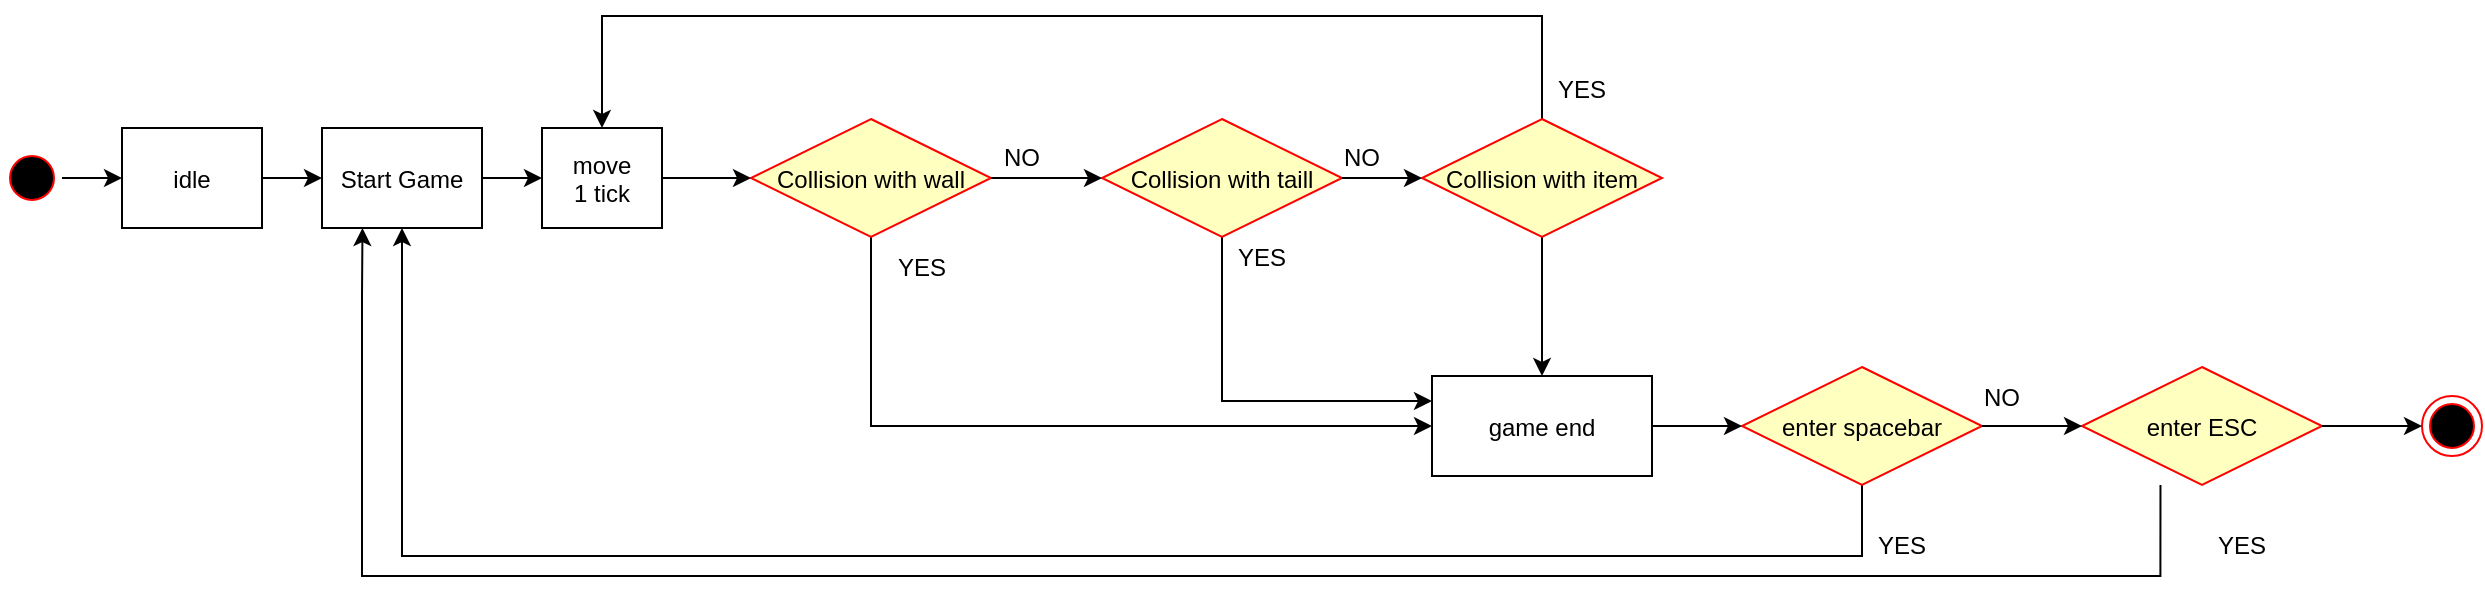<mxfile version="22.1.7" type="device">
  <diagram name="Page-1" id="e7e014a7-5840-1c2e-5031-d8a46d1fe8dd">
    <mxGraphModel dx="1073" dy="559" grid="1" gridSize="10" guides="1" tooltips="1" connect="1" arrows="1" fold="1" page="1" pageScale="1" pageWidth="1169" pageHeight="826" background="none" math="0" shadow="0">
      <root>
        <mxCell id="0" />
        <mxCell id="1" parent="0" />
        <mxCell id="cDPz08m6wm6m38Eu_1ed-78" value="" style="group" vertex="1" connectable="0" parent="1">
          <mxGeometry x="180" y="790" width="1240" height="280" as="geometry" />
        </mxCell>
        <mxCell id="cDPz08m6wm6m38Eu_1ed-42" value="" style="ellipse;shape=startState;fillColor=#000000;strokeColor=#ff0000;" vertex="1" parent="cDPz08m6wm6m38Eu_1ed-78">
          <mxGeometry y="66" width="30" height="30" as="geometry" />
        </mxCell>
        <mxCell id="cDPz08m6wm6m38Eu_1ed-43" value="idle" style="" vertex="1" parent="cDPz08m6wm6m38Eu_1ed-78">
          <mxGeometry x="60" y="56" width="70" height="50" as="geometry" />
        </mxCell>
        <mxCell id="cDPz08m6wm6m38Eu_1ed-44" style="edgeStyle=orthogonalEdgeStyle;rounded=0;orthogonalLoop=1;jettySize=auto;html=1;entryX=0;entryY=0.5;entryDx=0;entryDy=0;" edge="1" parent="cDPz08m6wm6m38Eu_1ed-78" source="cDPz08m6wm6m38Eu_1ed-42" target="cDPz08m6wm6m38Eu_1ed-43">
          <mxGeometry relative="1" as="geometry" />
        </mxCell>
        <mxCell id="cDPz08m6wm6m38Eu_1ed-45" value="Start Game" style="" vertex="1" parent="cDPz08m6wm6m38Eu_1ed-78">
          <mxGeometry x="160" y="56" width="80" height="50" as="geometry" />
        </mxCell>
        <mxCell id="cDPz08m6wm6m38Eu_1ed-47" style="edgeStyle=orthogonalEdgeStyle;rounded=0;orthogonalLoop=1;jettySize=auto;html=1;entryX=0;entryY=0.5;entryDx=0;entryDy=0;" edge="1" parent="cDPz08m6wm6m38Eu_1ed-78" source="cDPz08m6wm6m38Eu_1ed-43" target="cDPz08m6wm6m38Eu_1ed-45">
          <mxGeometry relative="1" as="geometry" />
        </mxCell>
        <mxCell id="cDPz08m6wm6m38Eu_1ed-46" value="game end" style="" vertex="1" parent="cDPz08m6wm6m38Eu_1ed-78">
          <mxGeometry x="715" y="180" width="110" height="50" as="geometry" />
        </mxCell>
        <mxCell id="cDPz08m6wm6m38Eu_1ed-57" style="edgeStyle=orthogonalEdgeStyle;rounded=0;orthogonalLoop=1;jettySize=auto;html=1;entryX=0;entryY=0.5;entryDx=0;entryDy=0;" edge="1" parent="cDPz08m6wm6m38Eu_1ed-78" source="cDPz08m6wm6m38Eu_1ed-48" target="cDPz08m6wm6m38Eu_1ed-46">
          <mxGeometry relative="1" as="geometry">
            <Array as="points">
              <mxPoint x="435" y="205" />
            </Array>
          </mxGeometry>
        </mxCell>
        <mxCell id="cDPz08m6wm6m38Eu_1ed-48" value="Collision with wall" style="rhombus;fillColor=#ffffc0;strokeColor=#ff0000;" vertex="1" parent="cDPz08m6wm6m38Eu_1ed-78">
          <mxGeometry x="374.5" y="51.5" width="120" height="59" as="geometry" />
        </mxCell>
        <mxCell id="cDPz08m6wm6m38Eu_1ed-58" style="edgeStyle=orthogonalEdgeStyle;rounded=0;orthogonalLoop=1;jettySize=auto;html=1;entryX=0;entryY=0.25;entryDx=0;entryDy=0;" edge="1" parent="cDPz08m6wm6m38Eu_1ed-78" source="cDPz08m6wm6m38Eu_1ed-50" target="cDPz08m6wm6m38Eu_1ed-46">
          <mxGeometry relative="1" as="geometry">
            <Array as="points">
              <mxPoint x="610" y="192" />
            </Array>
          </mxGeometry>
        </mxCell>
        <mxCell id="cDPz08m6wm6m38Eu_1ed-50" value="Collision with taill" style="rhombus;fillColor=#ffffc0;strokeColor=#ff0000;" vertex="1" parent="cDPz08m6wm6m38Eu_1ed-78">
          <mxGeometry x="550" y="51.5" width="120" height="59" as="geometry" />
        </mxCell>
        <mxCell id="cDPz08m6wm6m38Eu_1ed-54" style="edgeStyle=orthogonalEdgeStyle;rounded=0;orthogonalLoop=1;jettySize=auto;html=1;entryX=0;entryY=0.5;entryDx=0;entryDy=0;" edge="1" parent="cDPz08m6wm6m38Eu_1ed-78" source="cDPz08m6wm6m38Eu_1ed-48" target="cDPz08m6wm6m38Eu_1ed-50">
          <mxGeometry relative="1" as="geometry" />
        </mxCell>
        <mxCell id="cDPz08m6wm6m38Eu_1ed-53" style="edgeStyle=orthogonalEdgeStyle;rounded=0;orthogonalLoop=1;jettySize=auto;html=1;entryX=0;entryY=0.5;entryDx=0;entryDy=0;" edge="1" parent="cDPz08m6wm6m38Eu_1ed-78" source="cDPz08m6wm6m38Eu_1ed-51" target="cDPz08m6wm6m38Eu_1ed-48">
          <mxGeometry relative="1" as="geometry" />
        </mxCell>
        <mxCell id="cDPz08m6wm6m38Eu_1ed-51" value="move&#xa;1 tick" style="" vertex="1" parent="cDPz08m6wm6m38Eu_1ed-78">
          <mxGeometry x="270" y="56" width="60" height="50" as="geometry" />
        </mxCell>
        <mxCell id="cDPz08m6wm6m38Eu_1ed-52" style="edgeStyle=orthogonalEdgeStyle;rounded=0;orthogonalLoop=1;jettySize=auto;html=1;entryX=0;entryY=0.5;entryDx=0;entryDy=0;" edge="1" parent="cDPz08m6wm6m38Eu_1ed-78" source="cDPz08m6wm6m38Eu_1ed-45" target="cDPz08m6wm6m38Eu_1ed-51">
          <mxGeometry relative="1" as="geometry" />
        </mxCell>
        <mxCell id="cDPz08m6wm6m38Eu_1ed-59" style="edgeStyle=orthogonalEdgeStyle;rounded=0;orthogonalLoop=1;jettySize=auto;html=1;entryX=0.5;entryY=0;entryDx=0;entryDy=0;" edge="1" parent="cDPz08m6wm6m38Eu_1ed-78" source="cDPz08m6wm6m38Eu_1ed-55" target="cDPz08m6wm6m38Eu_1ed-46">
          <mxGeometry relative="1" as="geometry" />
        </mxCell>
        <mxCell id="cDPz08m6wm6m38Eu_1ed-60" style="edgeStyle=orthogonalEdgeStyle;rounded=0;orthogonalLoop=1;jettySize=auto;html=1;entryX=0.5;entryY=0;entryDx=0;entryDy=0;" edge="1" parent="cDPz08m6wm6m38Eu_1ed-78" source="cDPz08m6wm6m38Eu_1ed-55" target="cDPz08m6wm6m38Eu_1ed-51">
          <mxGeometry relative="1" as="geometry">
            <Array as="points">
              <mxPoint x="770" />
              <mxPoint x="300" />
            </Array>
          </mxGeometry>
        </mxCell>
        <mxCell id="cDPz08m6wm6m38Eu_1ed-55" value="Collision with item" style="rhombus;fillColor=#ffffc0;strokeColor=#ff0000;" vertex="1" parent="cDPz08m6wm6m38Eu_1ed-78">
          <mxGeometry x="710" y="51.5" width="120" height="59" as="geometry" />
        </mxCell>
        <mxCell id="cDPz08m6wm6m38Eu_1ed-56" style="edgeStyle=orthogonalEdgeStyle;rounded=0;orthogonalLoop=1;jettySize=auto;html=1;entryX=0;entryY=0.5;entryDx=0;entryDy=0;" edge="1" parent="cDPz08m6wm6m38Eu_1ed-78" source="cDPz08m6wm6m38Eu_1ed-50" target="cDPz08m6wm6m38Eu_1ed-55">
          <mxGeometry relative="1" as="geometry" />
        </mxCell>
        <mxCell id="cDPz08m6wm6m38Eu_1ed-61" value="YES" style="text;html=1;strokeColor=none;fillColor=none;align=center;verticalAlign=middle;whiteSpace=wrap;rounded=0;" vertex="1" parent="cDPz08m6wm6m38Eu_1ed-78">
          <mxGeometry x="430" y="110.5" width="60" height="30" as="geometry" />
        </mxCell>
        <mxCell id="cDPz08m6wm6m38Eu_1ed-62" value="YES" style="text;html=1;strokeColor=none;fillColor=none;align=center;verticalAlign=middle;whiteSpace=wrap;rounded=0;" vertex="1" parent="cDPz08m6wm6m38Eu_1ed-78">
          <mxGeometry x="600" y="106" width="60" height="30" as="geometry" />
        </mxCell>
        <mxCell id="cDPz08m6wm6m38Eu_1ed-63" value="YES" style="text;html=1;strokeColor=none;fillColor=none;align=center;verticalAlign=middle;whiteSpace=wrap;rounded=0;" vertex="1" parent="cDPz08m6wm6m38Eu_1ed-78">
          <mxGeometry x="760" y="21.5" width="60" height="30" as="geometry" />
        </mxCell>
        <mxCell id="cDPz08m6wm6m38Eu_1ed-64" value="NO" style="text;html=1;strokeColor=none;fillColor=none;align=center;verticalAlign=middle;whiteSpace=wrap;rounded=0;" vertex="1" parent="cDPz08m6wm6m38Eu_1ed-78">
          <mxGeometry x="970" y="175.5" width="60" height="30" as="geometry" />
        </mxCell>
        <mxCell id="cDPz08m6wm6m38Eu_1ed-65" value="NO" style="text;html=1;strokeColor=none;fillColor=none;align=center;verticalAlign=middle;whiteSpace=wrap;rounded=0;" vertex="1" parent="cDPz08m6wm6m38Eu_1ed-78">
          <mxGeometry x="650" y="56" width="60" height="30" as="geometry" />
        </mxCell>
        <mxCell id="cDPz08m6wm6m38Eu_1ed-66" value="NO" style="text;html=1;strokeColor=none;fillColor=none;align=center;verticalAlign=middle;whiteSpace=wrap;rounded=0;" vertex="1" parent="cDPz08m6wm6m38Eu_1ed-78">
          <mxGeometry x="480" y="56" width="60" height="30" as="geometry" />
        </mxCell>
        <mxCell id="cDPz08m6wm6m38Eu_1ed-72" style="edgeStyle=orthogonalEdgeStyle;rounded=0;orthogonalLoop=1;jettySize=auto;html=1;entryX=0.5;entryY=1;entryDx=0;entryDy=0;" edge="1" parent="cDPz08m6wm6m38Eu_1ed-78" source="cDPz08m6wm6m38Eu_1ed-68" target="cDPz08m6wm6m38Eu_1ed-45">
          <mxGeometry relative="1" as="geometry">
            <Array as="points">
              <mxPoint x="930" y="270" />
              <mxPoint x="200" y="270" />
            </Array>
          </mxGeometry>
        </mxCell>
        <mxCell id="cDPz08m6wm6m38Eu_1ed-68" value="enter spacebar" style="rhombus;fillColor=#ffffc0;strokeColor=#ff0000;" vertex="1" parent="cDPz08m6wm6m38Eu_1ed-78">
          <mxGeometry x="870" y="175.5" width="120" height="59" as="geometry" />
        </mxCell>
        <mxCell id="cDPz08m6wm6m38Eu_1ed-70" style="edgeStyle=orthogonalEdgeStyle;rounded=0;orthogonalLoop=1;jettySize=auto;html=1;entryX=0;entryY=0.5;entryDx=0;entryDy=0;" edge="1" parent="cDPz08m6wm6m38Eu_1ed-78" source="cDPz08m6wm6m38Eu_1ed-46" target="cDPz08m6wm6m38Eu_1ed-68">
          <mxGeometry relative="1" as="geometry" />
        </mxCell>
        <mxCell id="cDPz08m6wm6m38Eu_1ed-74" style="edgeStyle=orthogonalEdgeStyle;rounded=0;orthogonalLoop=1;jettySize=auto;html=1;entryX=0.25;entryY=1;entryDx=0;entryDy=0;" edge="1" parent="cDPz08m6wm6m38Eu_1ed-78">
          <mxGeometry relative="1" as="geometry">
            <mxPoint x="180.24" y="106" as="targetPoint" />
            <mxPoint x="1079.24" y="234.5" as="sourcePoint" />
            <Array as="points">
              <mxPoint x="1079" y="280" />
              <mxPoint x="180" y="280" />
              <mxPoint x="180" y="140" />
            </Array>
          </mxGeometry>
        </mxCell>
        <mxCell id="cDPz08m6wm6m38Eu_1ed-69" value="enter ESC" style="rhombus;fillColor=#ffffc0;strokeColor=#ff0000;" vertex="1" parent="cDPz08m6wm6m38Eu_1ed-78">
          <mxGeometry x="1040" y="175.5" width="120" height="59" as="geometry" />
        </mxCell>
        <mxCell id="cDPz08m6wm6m38Eu_1ed-71" style="edgeStyle=orthogonalEdgeStyle;rounded=0;orthogonalLoop=1;jettySize=auto;html=1;entryX=0;entryY=0.5;entryDx=0;entryDy=0;" edge="1" parent="cDPz08m6wm6m38Eu_1ed-78" source="cDPz08m6wm6m38Eu_1ed-68" target="cDPz08m6wm6m38Eu_1ed-69">
          <mxGeometry relative="1" as="geometry" />
        </mxCell>
        <mxCell id="cDPz08m6wm6m38Eu_1ed-73" value="YES" style="text;html=1;strokeColor=none;fillColor=none;align=center;verticalAlign=middle;whiteSpace=wrap;rounded=0;" vertex="1" parent="cDPz08m6wm6m38Eu_1ed-78">
          <mxGeometry x="920" y="250" width="60" height="30" as="geometry" />
        </mxCell>
        <mxCell id="cDPz08m6wm6m38Eu_1ed-75" value="YES" style="text;html=1;strokeColor=none;fillColor=none;align=center;verticalAlign=middle;whiteSpace=wrap;rounded=0;" vertex="1" parent="cDPz08m6wm6m38Eu_1ed-78">
          <mxGeometry x="1090" y="250" width="60" height="30" as="geometry" />
        </mxCell>
        <mxCell id="cDPz08m6wm6m38Eu_1ed-76" value="" style="ellipse;shape=endState;fillColor=#000000;strokeColor=#ff0000" vertex="1" parent="cDPz08m6wm6m38Eu_1ed-78">
          <mxGeometry x="1210" y="190" width="30" height="30" as="geometry" />
        </mxCell>
        <mxCell id="cDPz08m6wm6m38Eu_1ed-77" style="edgeStyle=orthogonalEdgeStyle;rounded=0;orthogonalLoop=1;jettySize=auto;html=1;entryX=0;entryY=0.5;entryDx=0;entryDy=0;" edge="1" parent="cDPz08m6wm6m38Eu_1ed-78" source="cDPz08m6wm6m38Eu_1ed-69" target="cDPz08m6wm6m38Eu_1ed-76">
          <mxGeometry relative="1" as="geometry" />
        </mxCell>
      </root>
    </mxGraphModel>
  </diagram>
</mxfile>
